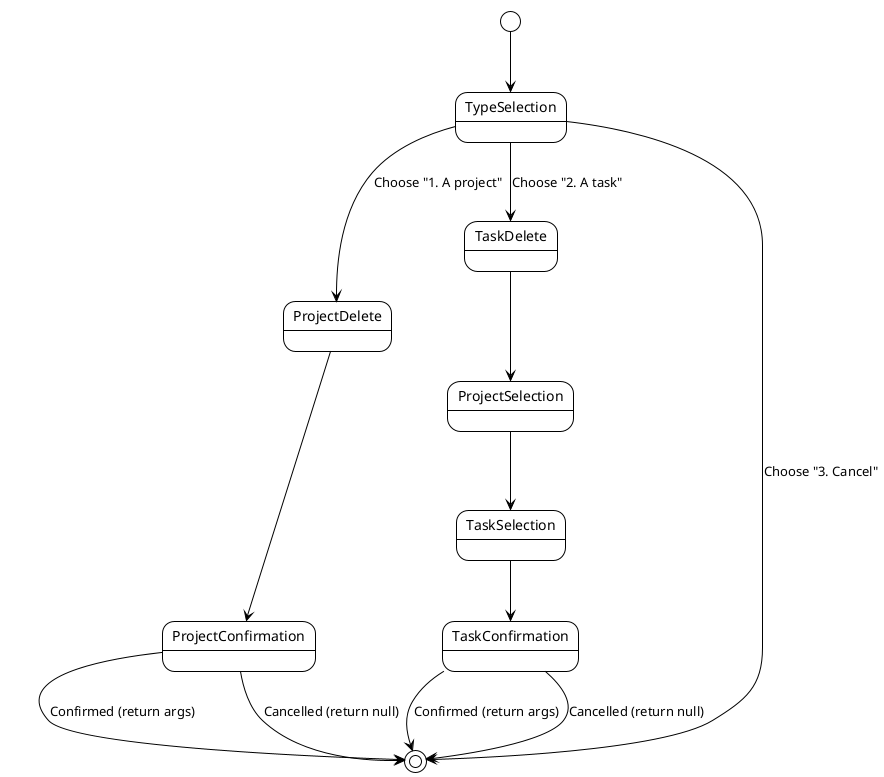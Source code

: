 @startuml Delete Command State Diagram
!theme plain

[*] --> TypeSelection
TypeSelection --> ProjectDelete : Choose "1. A project"
TypeSelection --> TaskDelete : Choose "2. A task"
TypeSelection --> [*] : Choose "3. Cancel"

ProjectDelete --> ProjectConfirmation

ProjectConfirmation --> [*] : Confirmed (return args)
ProjectConfirmation --> [*] : Cancelled (return null)

TaskDelete --> ProjectSelection
ProjectSelection --> TaskSelection
TaskSelection --> TaskConfirmation

TaskConfirmation --> [*] : Confirmed (return args)
TaskConfirmation --> [*] : Cancelled (return null)
@enduml
